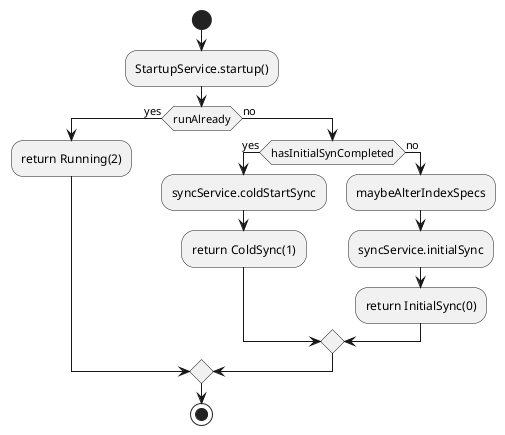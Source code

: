 @startuml
start
:StartupService.startup();
if (runAlready) then (yes)
  :return Running(2);
else (no)
  if (hasInitialSynCompleted) then(yes)
    :syncService.coldStartSync;
    :return ColdSync(1);
  else (no)
    :maybeAlterIndexSpecs;
    :syncService.initialSync;
    :return InitialSync(0);
  endif
endif
stop
@enduml
